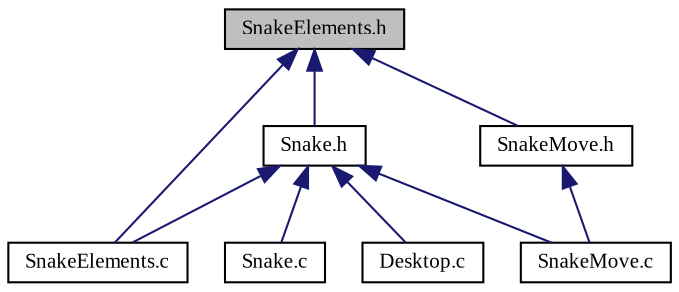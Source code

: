 digraph "SnakeElements.h"
{
  edge [fontname="TimesNewRoman",fontsize="10",labelfontname="TimesNewRoman",labelfontsize="10"];
  node [fontname="TimesNewRoman",fontsize="10",shape=record];
  Node8 [label="SnakeElements.h",height=0.2,width=0.4,color="black", fillcolor="grey75", style="filled", fontcolor="black"];
  Node8 -> Node9 [dir="back",color="midnightblue",fontsize="10",style="solid",fontname="TimesNewRoman"];
  Node9 [label="Snake.h",height=0.2,width=0.4,color="black", fillcolor="white", style="filled",URL="$_snake_8h.html",tooltip="Gra Snake - header file. "];
  Node9 -> Node10 [dir="back",color="midnightblue",fontsize="10",style="solid",fontname="TimesNewRoman"];
  Node10 [label="Snake.c",height=0.2,width=0.4,color="black", fillcolor="white", style="filled",URL="$_snake_8c.html",tooltip="Gra Snake - source file. "];
  Node9 -> Node11 [dir="back",color="midnightblue",fontsize="10",style="solid",fontname="TimesNewRoman"];
  Node11 [label="SnakeElements.c",height=0.2,width=0.4,color="black", fillcolor="white", style="filled",URL="$_snake_elements_8c.html",tooltip="Elementy weza dla gry Snake - source file. "];
  Node9 -> Node12 [dir="back",color="midnightblue",fontsize="10",style="solid",fontname="TimesNewRoman"];
  Node12 [label="SnakeMove.c",height=0.2,width=0.4,color="black", fillcolor="white", style="filled",URL="$_snake_move_8c.html",tooltip="Ruch weza dla gry Snake - source file. "];
  Node9 -> Node13 [dir="back",color="midnightblue",fontsize="10",style="solid",fontname="TimesNewRoman"];
  Node13 [label="Desktop.c",height=0.2,width=0.4,color="black", fillcolor="white", style="filled",URL="$_desktop_8c.html",tooltip="Pulpit z wejsciem menu - source file. "];
  Node8 -> Node11 [dir="back",color="midnightblue",fontsize="10",style="solid",fontname="TimesNewRoman"];
  Node8 -> Node14 [dir="back",color="midnightblue",fontsize="10",style="solid",fontname="TimesNewRoman"];
  Node14 [label="SnakeMove.h",height=0.2,width=0.4,color="black", fillcolor="white", style="filled",URL="$_snake_move_8h.html",tooltip="Ruch weza dla gry Snake - header file. "];
  Node14 -> Node12 [dir="back",color="midnightblue",fontsize="10",style="solid",fontname="TimesNewRoman"];
}
